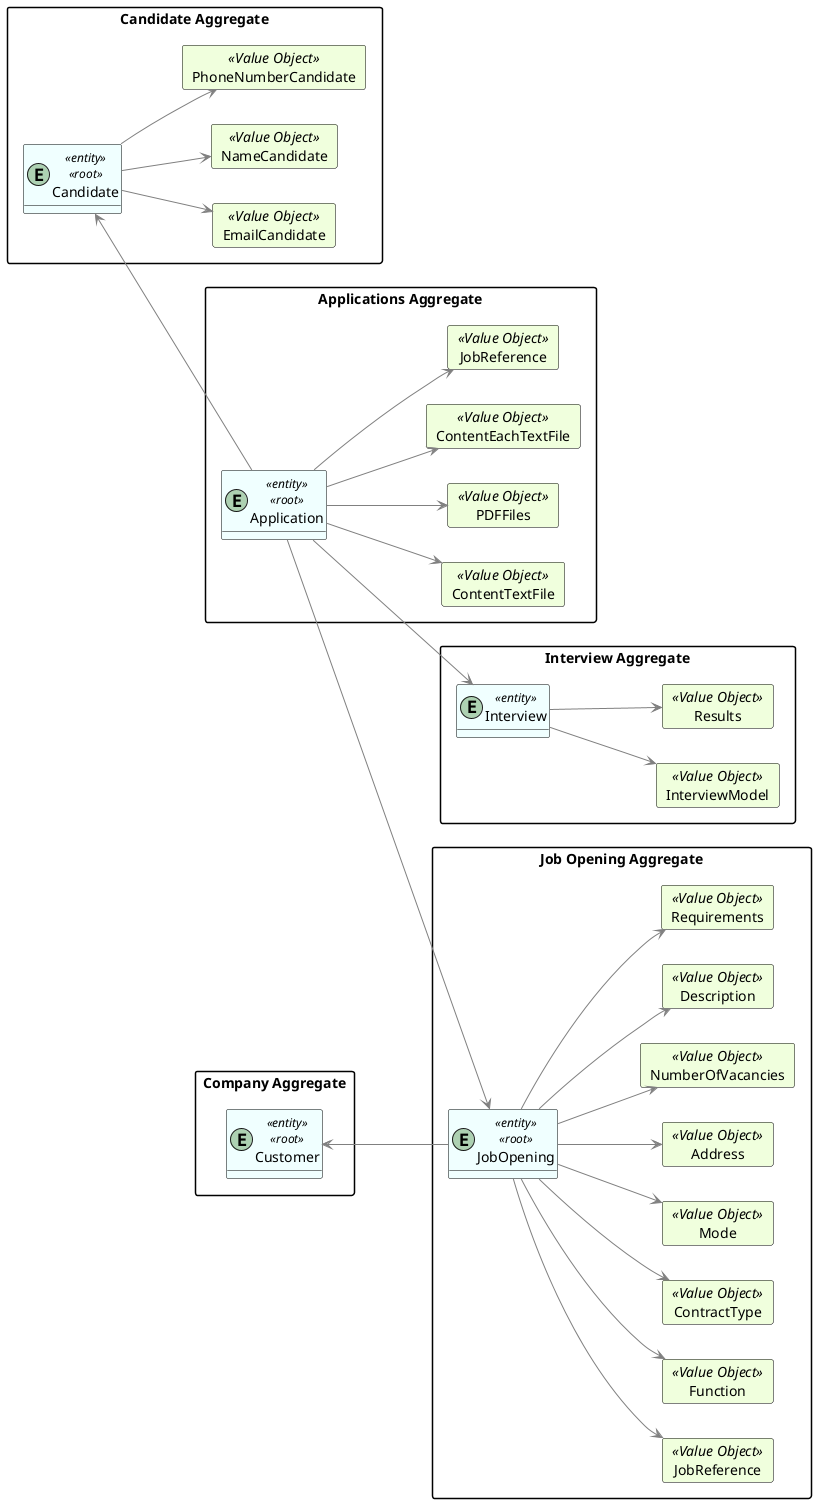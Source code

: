 @startuml
hide methods
left to right direction

skinparam classAttributeIconSize 0

skinparam class {
    LifeLineBorderColor DarkBlue
    LifeLineBackgroundColor APPLICATION
    BackgroundColor #F0FFFF
    ArrowColor grey
    BorderColor black
}

skinparam packageStyle rectangle

skinparam card {
    LifeLineBorderColor Green
    LifeLineBackgroundColor APPLICATION
    BackgroundColor #F0FFDD
    ArrowColor DarkGrey
    BorderColor Black
}

package "Candidate Aggregate" {
    entity Candidate <<entity>><<root>>
        card EmailCandidate <<Value Object>> {
            }
        card NameCandidate <<Value Object>> {
            }
        card PhoneNumberCandidate <<Value Object>> {
            }
'Candidate value objects
    Candidate --> EmailCandidate
    Candidate --> NameCandidate
    Candidate --> PhoneNumberCandidate
}

package "Company Aggregate" {
    entity Customer <<entity>><<root>>



'Customer value objects


}

package "Applications Aggregate" {
    entity Application <<entity>><<root>>
'Applications value objects
        card ContentTextFile <<Value Object>>{
            }
        card PDFFiles <<Value Object>>{
            }
        card ContentEachTextFile <<Value Object>> {
            }
        card JobReference <<Value Object>> {
            }




    Application --> ContentTextFile
    Application --> PDFFiles
    Application --> ContentEachTextFile
    Application --> JobReference




}

package "Interview Aggregate"{

    entity Interview <<entity>>
'Interview value objects

    card InterviewModel <<Value Object>> {
    }

    card Results <<Value Object>> {
        }

Interview --> InterviewModel
Interview --> Results

}
package "Job Opening Aggregate" {
    entity JobOpening <<entity>><<root>>
'Job Opening value objects
        card JobReference <<Value Object>> {
            }
        card Function <<Value Object>> {
            }
        card ContractType <<Value Object>> {
            }
        card Mode <<Value Object>> {
            }
        card Address <<Value Object>> {
            }
        card NumberOfVacancies <<Value Object>> {
            }
        card Description <<Value Object>> {
            }
        card Requirements <<Value Object>> {
            }


        JobOpening --> JobReference
        JobOpening --> Function
        JobOpening --> ContractType
        JobOpening --> Mode
        JobOpening --> Address
        JobOpening --> NumberOfVacancies
        JobOpening --> Description
        JobOpening --> Requirements
}

Candidate <-- Application
Customer <-- JobOpening
Application --> JobOpening
Application --> Interview

@enduml